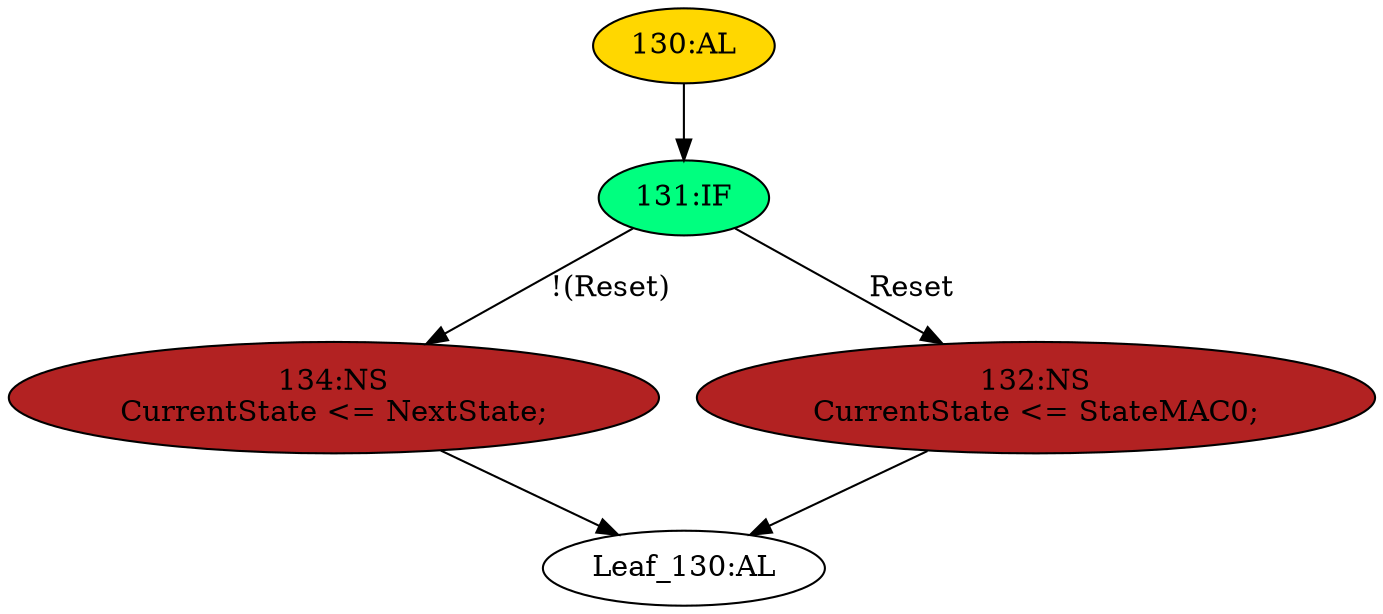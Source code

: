strict digraph "" {
	node [label="\N"];
	"134:NS"	 [ast="<pyverilog.vparser.ast.NonblockingSubstitution object at 0x7f7ac5192350>",
		fillcolor=firebrick,
		label="134:NS
CurrentState <= NextState;",
		statements="[<pyverilog.vparser.ast.NonblockingSubstitution object at 0x7f7ac5192350>]",
		style=filled,
		typ=NonblockingSubstitution];
	"Leaf_130:AL"	 [def_var="['CurrentState']",
		label="Leaf_130:AL"];
	"134:NS" -> "Leaf_130:AL"	 [cond="[]",
		lineno=None];
	"132:NS"	 [ast="<pyverilog.vparser.ast.NonblockingSubstitution object at 0x7f7ac51925d0>",
		fillcolor=firebrick,
		label="132:NS
CurrentState <= StateMAC0;",
		statements="[<pyverilog.vparser.ast.NonblockingSubstitution object at 0x7f7ac51925d0>]",
		style=filled,
		typ=NonblockingSubstitution];
	"132:NS" -> "Leaf_130:AL"	 [cond="[]",
		lineno=None];
	"131:IF"	 [ast="<pyverilog.vparser.ast.IfStatement object at 0x7f7ac5192750>",
		fillcolor=springgreen,
		label="131:IF",
		statements="[]",
		style=filled,
		typ=IfStatement];
	"131:IF" -> "134:NS"	 [cond="['Reset']",
		label="!(Reset)",
		lineno=131];
	"131:IF" -> "132:NS"	 [cond="['Reset']",
		label=Reset,
		lineno=131];
	"130:AL"	 [ast="<pyverilog.vparser.ast.Always object at 0x7f7ac5192850>",
		clk_sens=True,
		fillcolor=gold,
		label="130:AL",
		sens="['Clk', 'Reset']",
		statements="[]",
		style=filled,
		typ=Always,
		use_var="['Reset', 'NextState']"];
	"130:AL" -> "131:IF"	 [cond="[]",
		lineno=None];
}
